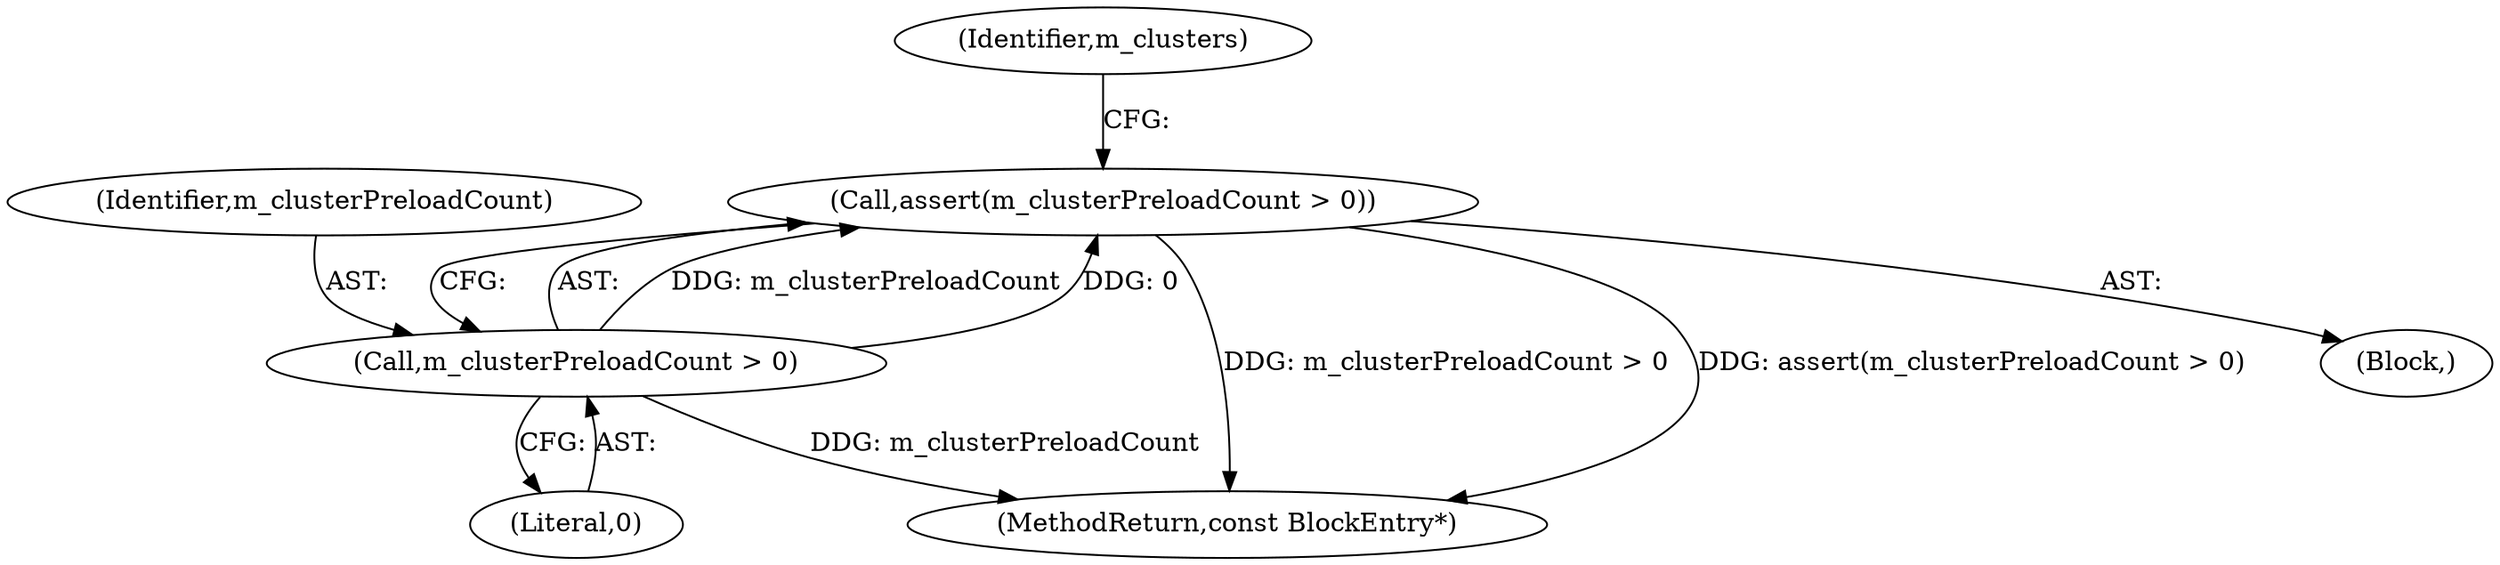 digraph "0_Android_cc274e2abe8b2a6698a5c47d8aa4bb45f1f9538d_12@API" {
"1000222" [label="(Call,assert(m_clusterPreloadCount > 0))"];
"1000223" [label="(Call,m_clusterPreloadCount > 0)"];
"1000225" [label="(Literal,0)"];
"1000236" [label="(MethodReturn,const BlockEntry*)"];
"1000224" [label="(Identifier,m_clusterPreloadCount)"];
"1000222" [label="(Call,assert(m_clusterPreloadCount > 0))"];
"1000104" [label="(Block,)"];
"1000229" [label="(Identifier,m_clusters)"];
"1000223" [label="(Call,m_clusterPreloadCount > 0)"];
"1000222" -> "1000104"  [label="AST: "];
"1000222" -> "1000223"  [label="CFG: "];
"1000223" -> "1000222"  [label="AST: "];
"1000229" -> "1000222"  [label="CFG: "];
"1000222" -> "1000236"  [label="DDG: m_clusterPreloadCount > 0"];
"1000222" -> "1000236"  [label="DDG: assert(m_clusterPreloadCount > 0)"];
"1000223" -> "1000222"  [label="DDG: m_clusterPreloadCount"];
"1000223" -> "1000222"  [label="DDG: 0"];
"1000223" -> "1000225"  [label="CFG: "];
"1000224" -> "1000223"  [label="AST: "];
"1000225" -> "1000223"  [label="AST: "];
"1000223" -> "1000236"  [label="DDG: m_clusterPreloadCount"];
}
